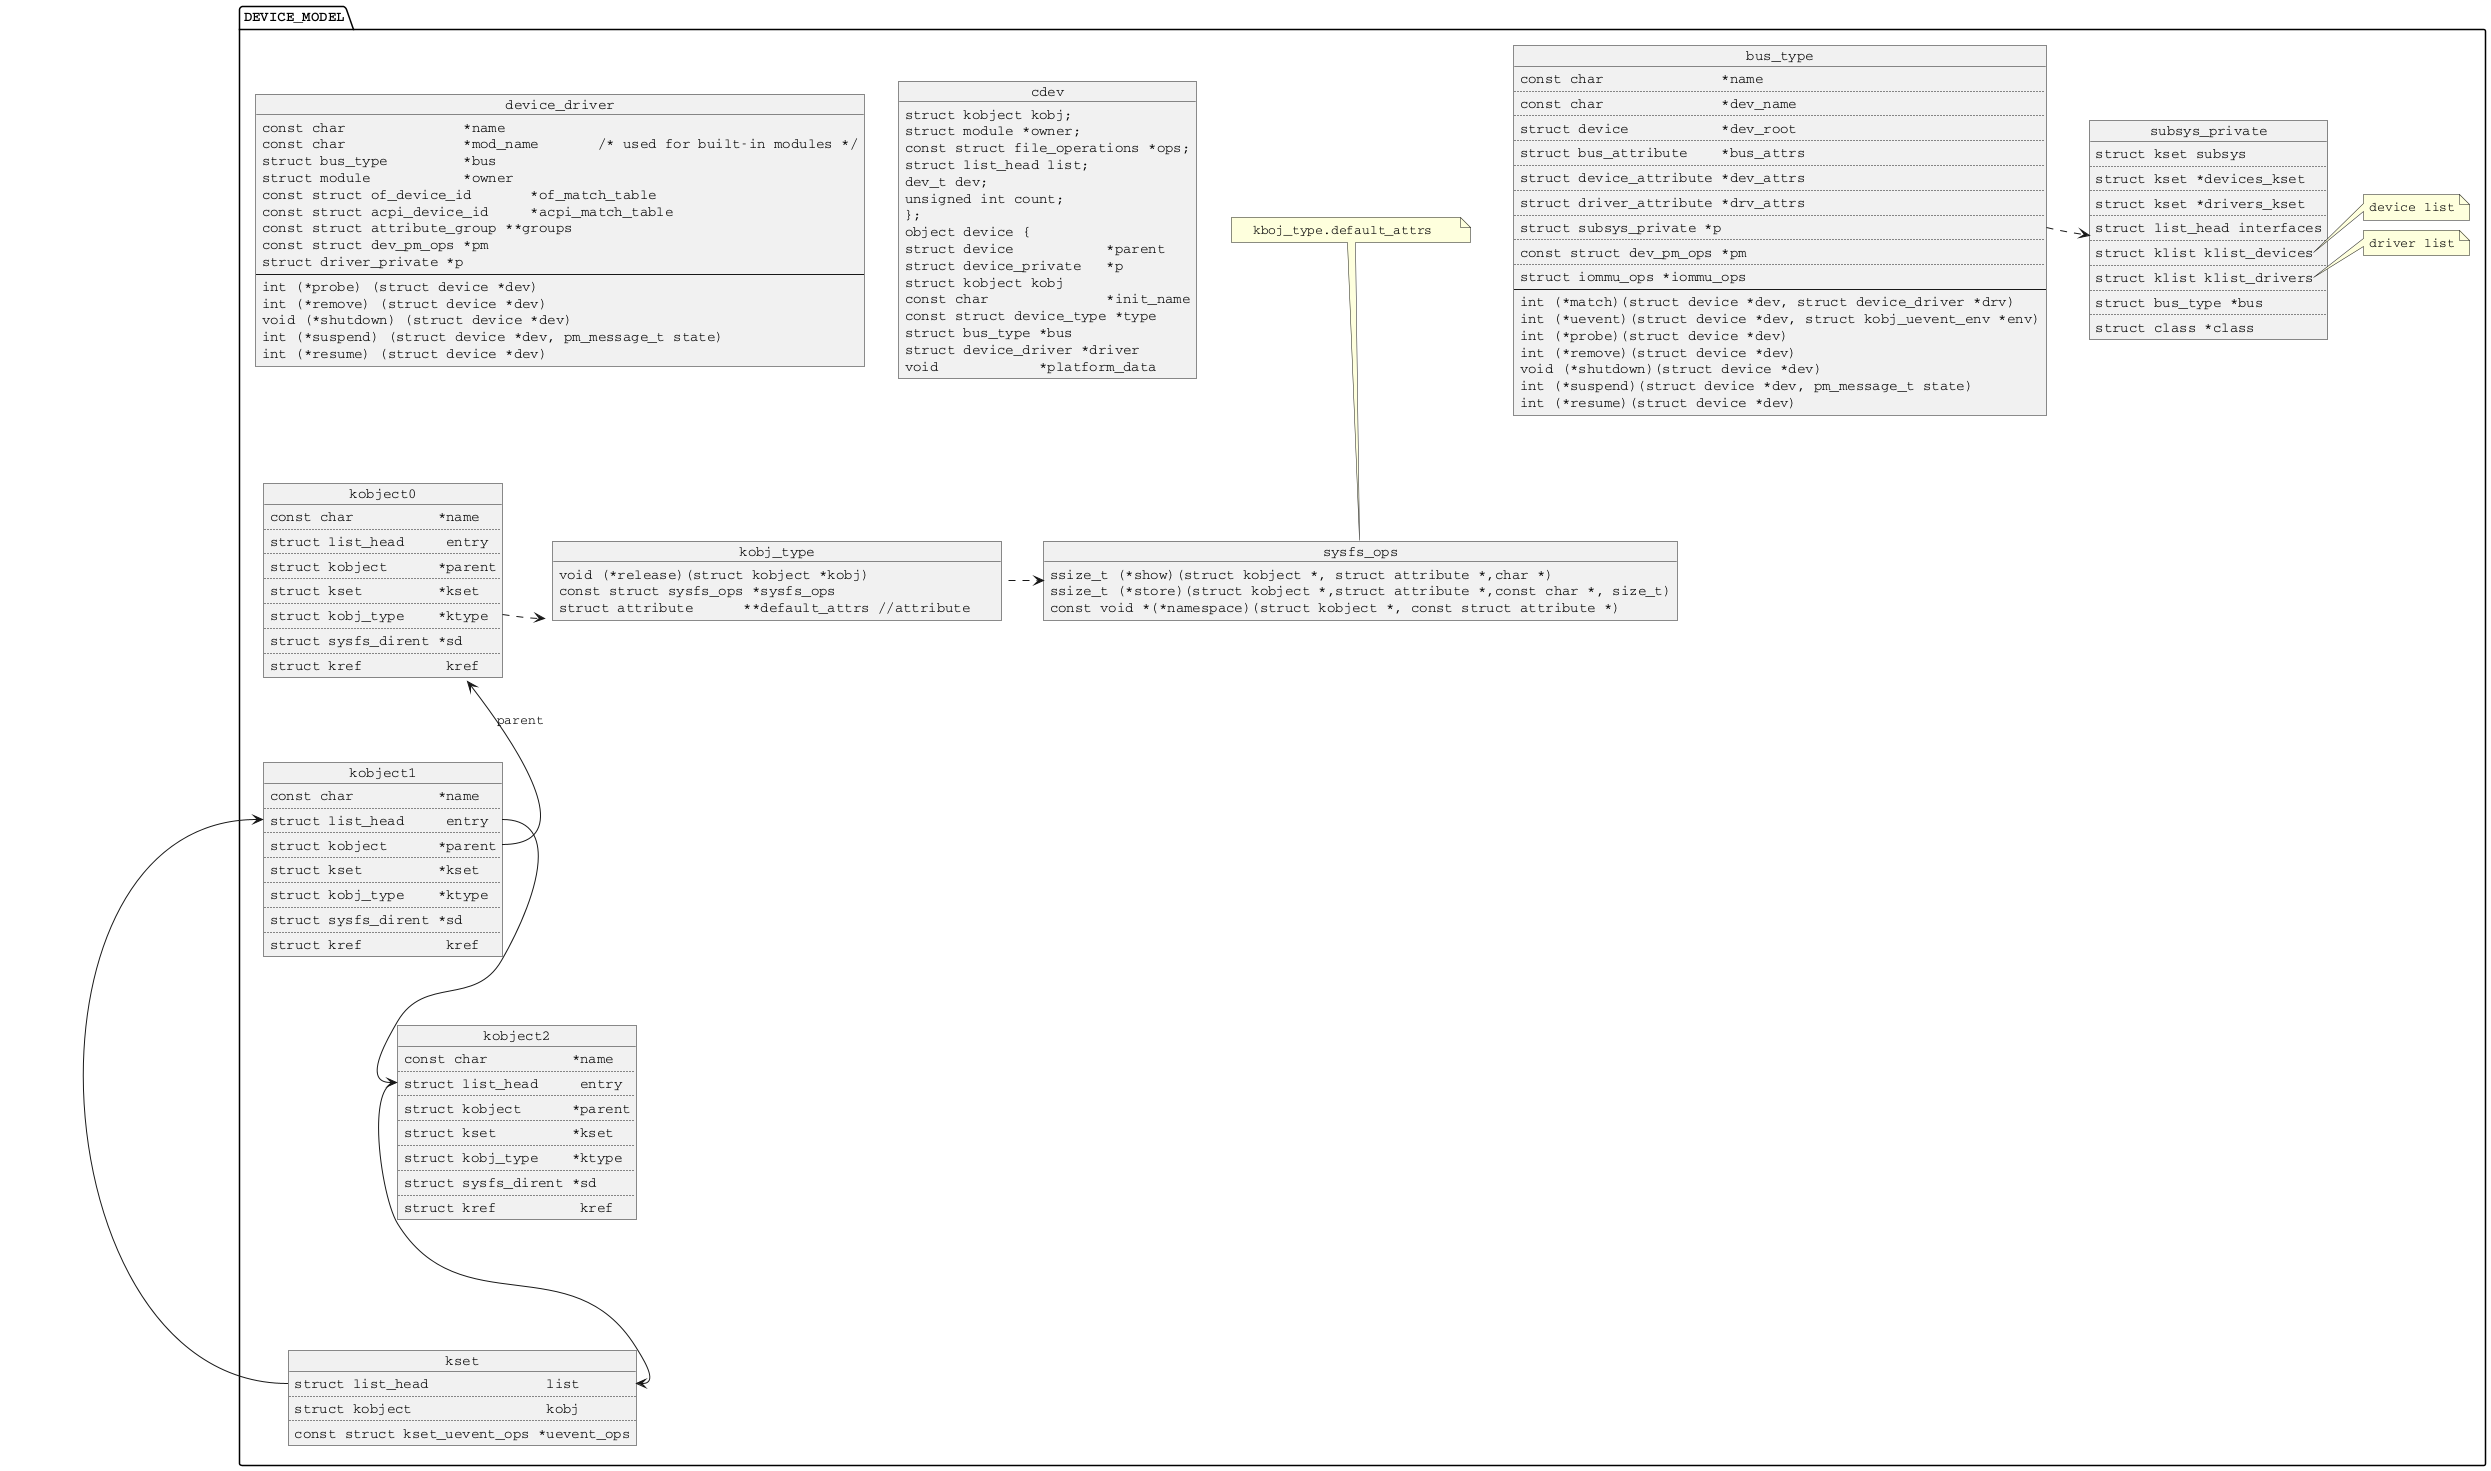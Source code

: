 @startuml linux-3.10.14
' skinparam style strictuml
' left to right direction
skinparam defaultFontName "Courier"

namespace DEVICE_MODEL {
    object kset {
        struct list_head              list
        ..
        struct kobject                kobj
        ..
        const struct kset_uevent_ops *uevent_ops
    }

    object kobject0{
        const char          *name
        ..
        struct list_head     entry
        ..
        struct kobject      *parent
        ..
        struct kset         *kset
        ..
        struct kobj_type    *ktype
        ..
        struct sysfs_dirent *sd
        ..
        struct kref          kref
    }

    object kobject1 {
        const char          *name
        ..
        struct list_head     entry
        ..
        struct kobject      *parent
        ..
        struct kset         *kset
        ..
        struct kobj_type    *ktype
        ..
        struct sysfs_dirent *sd
        ..
        struct kref          kref
    }

    object kobject2 {
        const char          *name
        ..
        struct list_head     entry
        ..
        struct kobject      *parent
        ..
        struct kset         *kset
        ..
        struct kobj_type    *ktype
        ..
        struct sysfs_dirent *sd
        ..
        struct kref          kref
    }

    object kobj_type {
        void (*release)(struct kobject *kobj)
        const struct sysfs_ops *sysfs_ops
        struct attribute      **default_attrs //attribute 数组
    }

    object sysfs_ops {
        ssize_t	(*show)(struct kobject *, struct attribute *,char *)
        ssize_t	(*store)(struct kobject *,struct attribute *,const char *, size_t)
        const void *(*namespace)(struct kobject *, const struct attribute *)
    }
    note top of sysfs_ops
    读取kboj_type.default_attrs的操作
    end note

    object bus_type {
        const char		*name
        ..
        const char		*dev_name
        ..
        struct device		*dev_root
        ..
        struct bus_attribute	*bus_attrs
        ..
        struct device_attribute	*dev_attrs
        ..
        struct driver_attribute	*drv_attrs
        ..
        struct subsys_private *p
        ..
        const struct dev_pm_ops *pm
        ..
        struct iommu_ops *iommu_ops
        --
        int (*match)(struct device *dev, struct device_driver *drv)
        int (*uevent)(struct device *dev, struct kobj_uevent_env *env)
        int (*probe)(struct device *dev)
        int (*remove)(struct device *dev)
        void (*shutdown)(struct device *dev)
        int (*suspend)(struct device *dev, pm_message_t state)
        int (*resume)(struct device *dev)
    }

    object subsys_private {
        struct kset subsys
        ..
        struct kset *devices_kset
        ..
        struct kset *drivers_kset
        ..
        struct list_head interfaces
        ..
        struct klist klist_devices
        ..
        struct klist klist_drivers
        ..
        struct bus_type *bus
        ..
        struct class *class
    }
    ' note top of subsys_private
    ' 存储总线中的重要数据
    ' end note
    note right of subsys_private::klist_devices
    device list
    end note
    note right of subsys_private::klist_drivers
    driver list
    end note

    object cdev {
        struct kobject kobj;
        struct module *owner;
        const struct file_operations *ops;
        struct list_head list;
        dev_t dev;
        unsigned int count;
    };

    object device {
        struct device		*parent
        struct device_private	*p
        struct kobject kobj
        const char		*init_name
        const struct device_type *type

        struct bus_type	*bus
        struct device_driver *driver 
        void		*platform_data
    }

    object device_driver {
        const char		*name
        const char		*mod_name	/* used for built-in modules */
        struct bus_type		*bus
        struct module		*owner

        const struct of_device_id	*of_match_table
        const struct acpi_device_id	*acpi_match_table

        const struct attribute_group **groups
        const struct dev_pm_ops *pm
        struct driver_private *p
        --
        int (*probe) (struct device *dev)
        int (*remove) (struct device *dev)
        void (*shutdown) (struct device *dev)
        int (*suspend) (struct device *dev, pm_message_t state)
        int (*resume) (struct device *dev)
    }



    kset::list --> kobject1::entry
    kobject1::entry --> kobject2::entry
    kobject1::parent -u-> kobject0: parent 
    kobject0::ktype ..r..> kobj_type
    kobject2::entry ---> kset::list
    kobj_type::sysfsops .r.> sysfs_ops

    bus_type::p .r.> subsys_private


}

@enduml